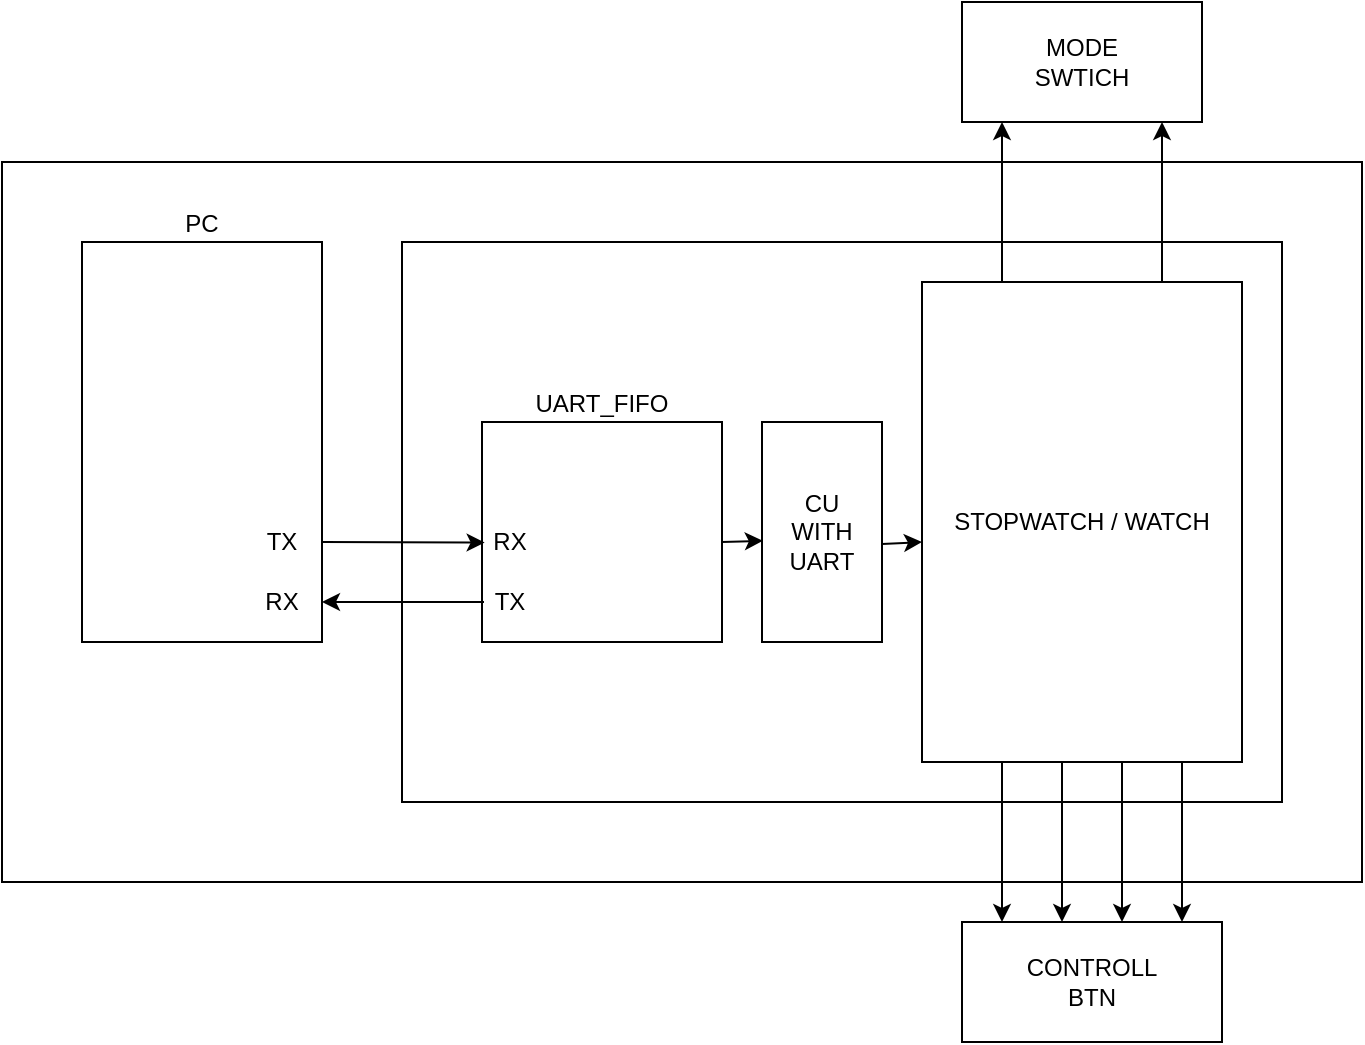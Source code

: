 <mxfile version="26.0.16">
  <diagram name="페이지-1" id="UAXTSh_TIsWdqLfGCy2_">
    <mxGraphModel dx="880" dy="749" grid="1" gridSize="10" guides="1" tooltips="1" connect="1" arrows="1" fold="1" page="1" pageScale="1" pageWidth="827" pageHeight="1169" math="0" shadow="0">
      <root>
        <mxCell id="0" />
        <mxCell id="1" parent="0" />
        <mxCell id="FP_DKNdBfFm7TvKROsi6-10" value="" style="rounded=0;whiteSpace=wrap;html=1;" vertex="1" parent="1">
          <mxGeometry x="160" y="120" width="680" height="360" as="geometry" />
        </mxCell>
        <mxCell id="FP_DKNdBfFm7TvKROsi6-1" value="PC" style="rounded=0;whiteSpace=wrap;html=1;labelPosition=center;verticalLabelPosition=top;align=center;verticalAlign=bottom;" vertex="1" parent="1">
          <mxGeometry x="200" y="160" width="120" height="200" as="geometry" />
        </mxCell>
        <mxCell id="FP_DKNdBfFm7TvKROsi6-2" value="" style="rounded=0;whiteSpace=wrap;html=1;" vertex="1" parent="1">
          <mxGeometry x="360" y="160" width="440" height="280" as="geometry" />
        </mxCell>
        <mxCell id="FP_DKNdBfFm7TvKROsi6-3" value="UART_FIFO" style="rounded=0;whiteSpace=wrap;html=1;labelPosition=center;verticalLabelPosition=top;align=center;verticalAlign=bottom;" vertex="1" parent="1">
          <mxGeometry x="400" y="250" width="120" height="110" as="geometry" />
        </mxCell>
        <mxCell id="FP_DKNdBfFm7TvKROsi6-4" value="STOPWATCH / WATCH" style="rounded=0;whiteSpace=wrap;html=1;" vertex="1" parent="1">
          <mxGeometry x="620" y="180" width="160" height="240" as="geometry" />
        </mxCell>
        <mxCell id="FP_DKNdBfFm7TvKROsi6-5" value="" style="endArrow=classic;html=1;rounded=0;exitX=1;exitY=0.75;exitDx=0;exitDy=0;entryX=0.011;entryY=0.548;entryDx=0;entryDy=0;entryPerimeter=0;" edge="1" parent="1" source="FP_DKNdBfFm7TvKROsi6-1" target="FP_DKNdBfFm7TvKROsi6-3">
          <mxGeometry width="50" height="50" relative="1" as="geometry">
            <mxPoint x="390" y="390" as="sourcePoint" />
            <mxPoint x="440" y="340" as="targetPoint" />
          </mxGeometry>
        </mxCell>
        <mxCell id="FP_DKNdBfFm7TvKROsi6-6" value="" style="endArrow=classic;html=1;rounded=0;exitX=1;exitY=0.75;exitDx=0;exitDy=0;entryX=0.011;entryY=0.548;entryDx=0;entryDy=0;entryPerimeter=0;" edge="1" parent="1">
          <mxGeometry width="50" height="50" relative="1" as="geometry">
            <mxPoint x="401" y="340" as="sourcePoint" />
            <mxPoint x="320" y="340" as="targetPoint" />
          </mxGeometry>
        </mxCell>
        <mxCell id="FP_DKNdBfFm7TvKROsi6-7" value="" style="endArrow=classic;html=1;rounded=0;exitX=1;exitY=0.75;exitDx=0;exitDy=0;entryX=0.007;entryY=0.54;entryDx=0;entryDy=0;entryPerimeter=0;" edge="1" parent="1" target="FP_DKNdBfFm7TvKROsi6-8">
          <mxGeometry width="50" height="50" relative="1" as="geometry">
            <mxPoint x="520" y="310" as="sourcePoint" />
            <mxPoint x="560" y="310" as="targetPoint" />
          </mxGeometry>
        </mxCell>
        <mxCell id="FP_DKNdBfFm7TvKROsi6-8" value="CU&lt;div&gt;WITH&lt;/div&gt;&lt;div&gt;UART&lt;/div&gt;" style="rounded=0;whiteSpace=wrap;html=1;labelPosition=center;verticalLabelPosition=middle;align=center;verticalAlign=middle;" vertex="1" parent="1">
          <mxGeometry x="540" y="250" width="60" height="110" as="geometry" />
        </mxCell>
        <mxCell id="FP_DKNdBfFm7TvKROsi6-9" value="" style="endArrow=classic;html=1;rounded=0;exitX=1;exitY=0.75;exitDx=0;exitDy=0;entryX=0.007;entryY=0.54;entryDx=0;entryDy=0;entryPerimeter=0;" edge="1" parent="1">
          <mxGeometry width="50" height="50" relative="1" as="geometry">
            <mxPoint x="600" y="311" as="sourcePoint" />
            <mxPoint x="620" y="310" as="targetPoint" />
          </mxGeometry>
        </mxCell>
        <mxCell id="FP_DKNdBfFm7TvKROsi6-11" value="" style="endArrow=classic;html=1;rounded=0;exitX=0.25;exitY=1;exitDx=0;exitDy=0;" edge="1" parent="1" source="FP_DKNdBfFm7TvKROsi6-4">
          <mxGeometry width="50" height="50" relative="1" as="geometry">
            <mxPoint x="540" y="520" as="sourcePoint" />
            <mxPoint x="660" y="500" as="targetPoint" />
          </mxGeometry>
        </mxCell>
        <mxCell id="FP_DKNdBfFm7TvKROsi6-12" value="" style="endArrow=classic;html=1;rounded=0;exitX=0.25;exitY=1;exitDx=0;exitDy=0;" edge="1" parent="1">
          <mxGeometry width="50" height="50" relative="1" as="geometry">
            <mxPoint x="690" y="420" as="sourcePoint" />
            <mxPoint x="690" y="500" as="targetPoint" />
          </mxGeometry>
        </mxCell>
        <mxCell id="FP_DKNdBfFm7TvKROsi6-13" value="" style="endArrow=classic;html=1;rounded=0;exitX=0.25;exitY=1;exitDx=0;exitDy=0;" edge="1" parent="1">
          <mxGeometry width="50" height="50" relative="1" as="geometry">
            <mxPoint x="720" y="420" as="sourcePoint" />
            <mxPoint x="720" y="500" as="targetPoint" />
          </mxGeometry>
        </mxCell>
        <mxCell id="FP_DKNdBfFm7TvKROsi6-14" value="" style="endArrow=classic;html=1;rounded=0;exitX=0.25;exitY=1;exitDx=0;exitDy=0;" edge="1" parent="1">
          <mxGeometry width="50" height="50" relative="1" as="geometry">
            <mxPoint x="750" y="420" as="sourcePoint" />
            <mxPoint x="750" y="500" as="targetPoint" />
          </mxGeometry>
        </mxCell>
        <mxCell id="FP_DKNdBfFm7TvKROsi6-15" value="" style="endArrow=classic;html=1;rounded=0;exitX=0.25;exitY=0;exitDx=0;exitDy=0;" edge="1" parent="1" source="FP_DKNdBfFm7TvKROsi6-4">
          <mxGeometry width="50" height="50" relative="1" as="geometry">
            <mxPoint x="560" y="440" as="sourcePoint" />
            <mxPoint x="660" y="100" as="targetPoint" />
          </mxGeometry>
        </mxCell>
        <mxCell id="FP_DKNdBfFm7TvKROsi6-16" value="" style="endArrow=classic;html=1;rounded=0;exitX=0.25;exitY=0;exitDx=0;exitDy=0;" edge="1" parent="1">
          <mxGeometry width="50" height="50" relative="1" as="geometry">
            <mxPoint x="740" y="180" as="sourcePoint" />
            <mxPoint x="740" y="100" as="targetPoint" />
          </mxGeometry>
        </mxCell>
        <mxCell id="FP_DKNdBfFm7TvKROsi6-17" value="TX" style="text;html=1;align=center;verticalAlign=middle;whiteSpace=wrap;rounded=0;" vertex="1" parent="1">
          <mxGeometry x="280" y="300" width="40" height="20" as="geometry" />
        </mxCell>
        <mxCell id="FP_DKNdBfFm7TvKROsi6-18" value="RX" style="text;html=1;align=center;verticalAlign=middle;whiteSpace=wrap;rounded=0;" vertex="1" parent="1">
          <mxGeometry x="280" y="330" width="40" height="20" as="geometry" />
        </mxCell>
        <mxCell id="FP_DKNdBfFm7TvKROsi6-19" value="TX" style="text;html=1;align=center;verticalAlign=middle;whiteSpace=wrap;rounded=0;" vertex="1" parent="1">
          <mxGeometry x="394" y="330" width="40" height="20" as="geometry" />
        </mxCell>
        <mxCell id="FP_DKNdBfFm7TvKROsi6-20" value="RX" style="text;html=1;align=center;verticalAlign=middle;whiteSpace=wrap;rounded=0;" vertex="1" parent="1">
          <mxGeometry x="394" y="300" width="40" height="20" as="geometry" />
        </mxCell>
        <mxCell id="FP_DKNdBfFm7TvKROsi6-21" value="MODE&lt;div&gt;SWTICH&lt;/div&gt;" style="rounded=0;whiteSpace=wrap;html=1;" vertex="1" parent="1">
          <mxGeometry x="640" y="40" width="120" height="60" as="geometry" />
        </mxCell>
        <mxCell id="FP_DKNdBfFm7TvKROsi6-22" value="CONTROLL&lt;div&gt;BTN&lt;/div&gt;" style="rounded=0;whiteSpace=wrap;html=1;" vertex="1" parent="1">
          <mxGeometry x="640" y="500" width="130" height="60" as="geometry" />
        </mxCell>
      </root>
    </mxGraphModel>
  </diagram>
</mxfile>
